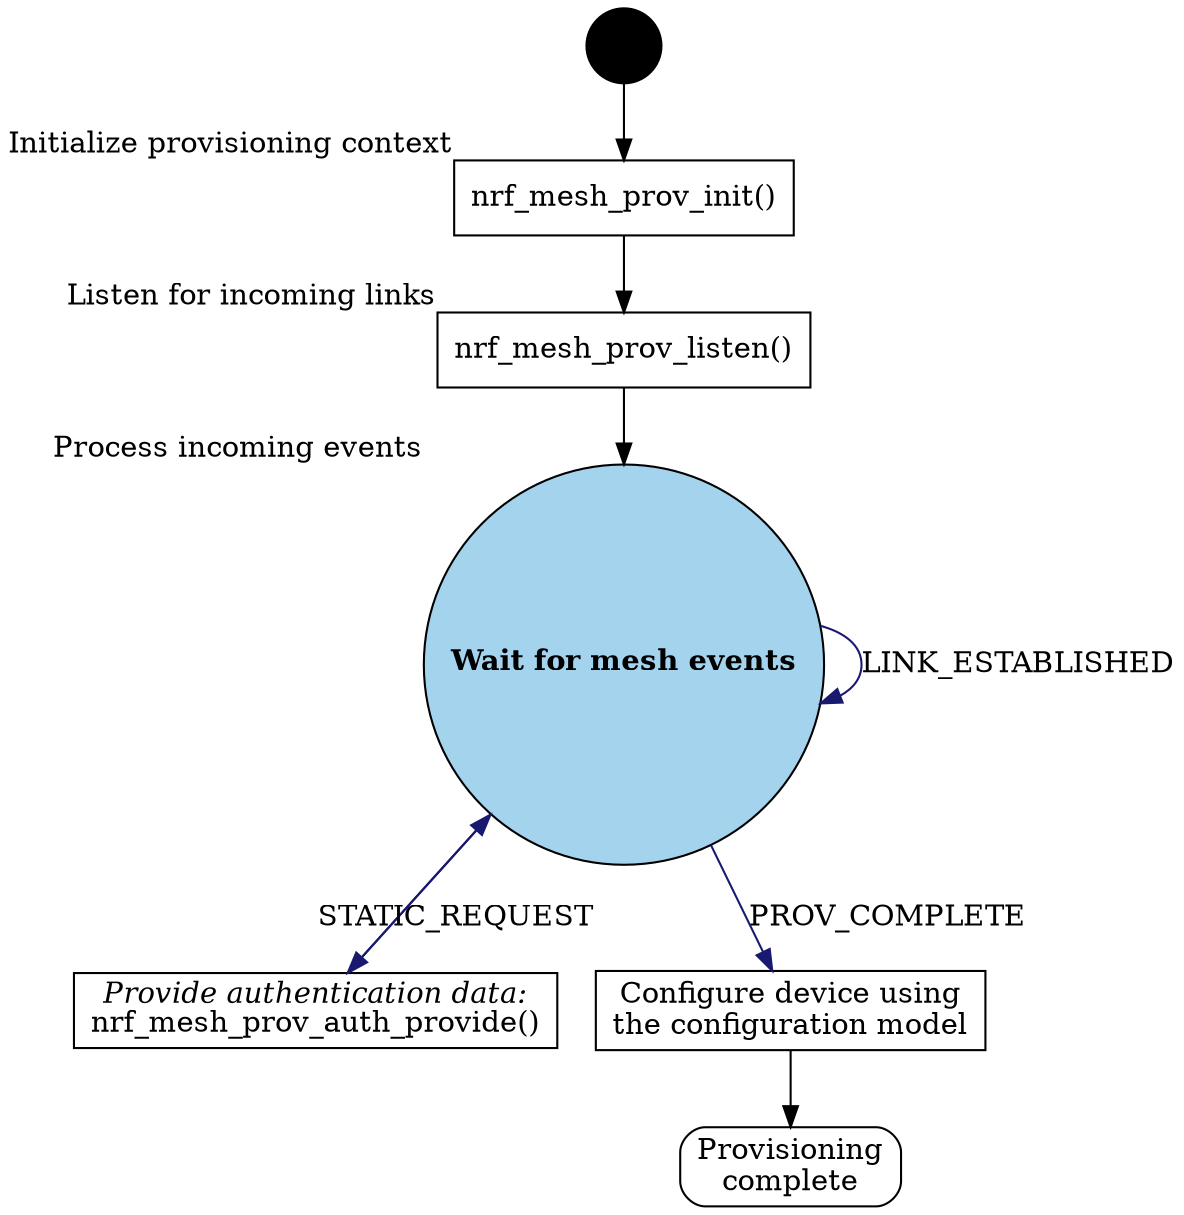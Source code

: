 digraph provisionee_application
{
    splines = line;

    node [shape = box];
    ENTRY           [label = "", style = filled, fillcolor = black, shape = circle, height = 0.5, width = 0.5, fixedsize = true];
    INITIALIZE      [label = "nrf_mesh_prov_init()", xlabel = "Initialize provisioning context", shape = box];
    LISTEN          [label = "nrf_mesh_prov_listen()", xlabel = "Listen for incoming links", shape = box];
    PROVIDE_AUTH    [label = <<i>Provide authentication data:</i><br />nrf_mesh_prov_auth_provide()>, shape = box];
    SETUP_NETWORK   [label = "Configure device using\nthe configuration model", shape = box];
    COMPLETE        [label = "Provisioning\ncomplete", style = rounded];

    node [shape = circle, height = 1.0, width = 1.0];
    WAIT_FOR_EVENTS [label = <<B>Wait for mesh events</B>>, xlabel = "Process incoming events", fillcolor = "lightskyblue2", style = "filled"];

    ENTRY -> INITIALIZE;
    INITIALIZE -> LISTEN;
    LISTEN -> WAIT_FOR_EVENTS;

    WAIT_FOR_EVENTS -> WAIT_FOR_EVENTS [label = "LINK_ESTABLISHED", color = "midnightblue"];
    WAIT_FOR_EVENTS -> SETUP_NETWORK [label = "PROV_COMPLETE", color = "midnightblue"];

    WAIT_FOR_EVENTS -> PROVIDE_AUTH [label = "STATIC_REQUEST", color = "midnightblue"];
    PROVIDE_AUTH -> WAIT_FOR_EVENTS [color = "midnightblue"];

    SETUP_NETWORK -> COMPLETE;
}
